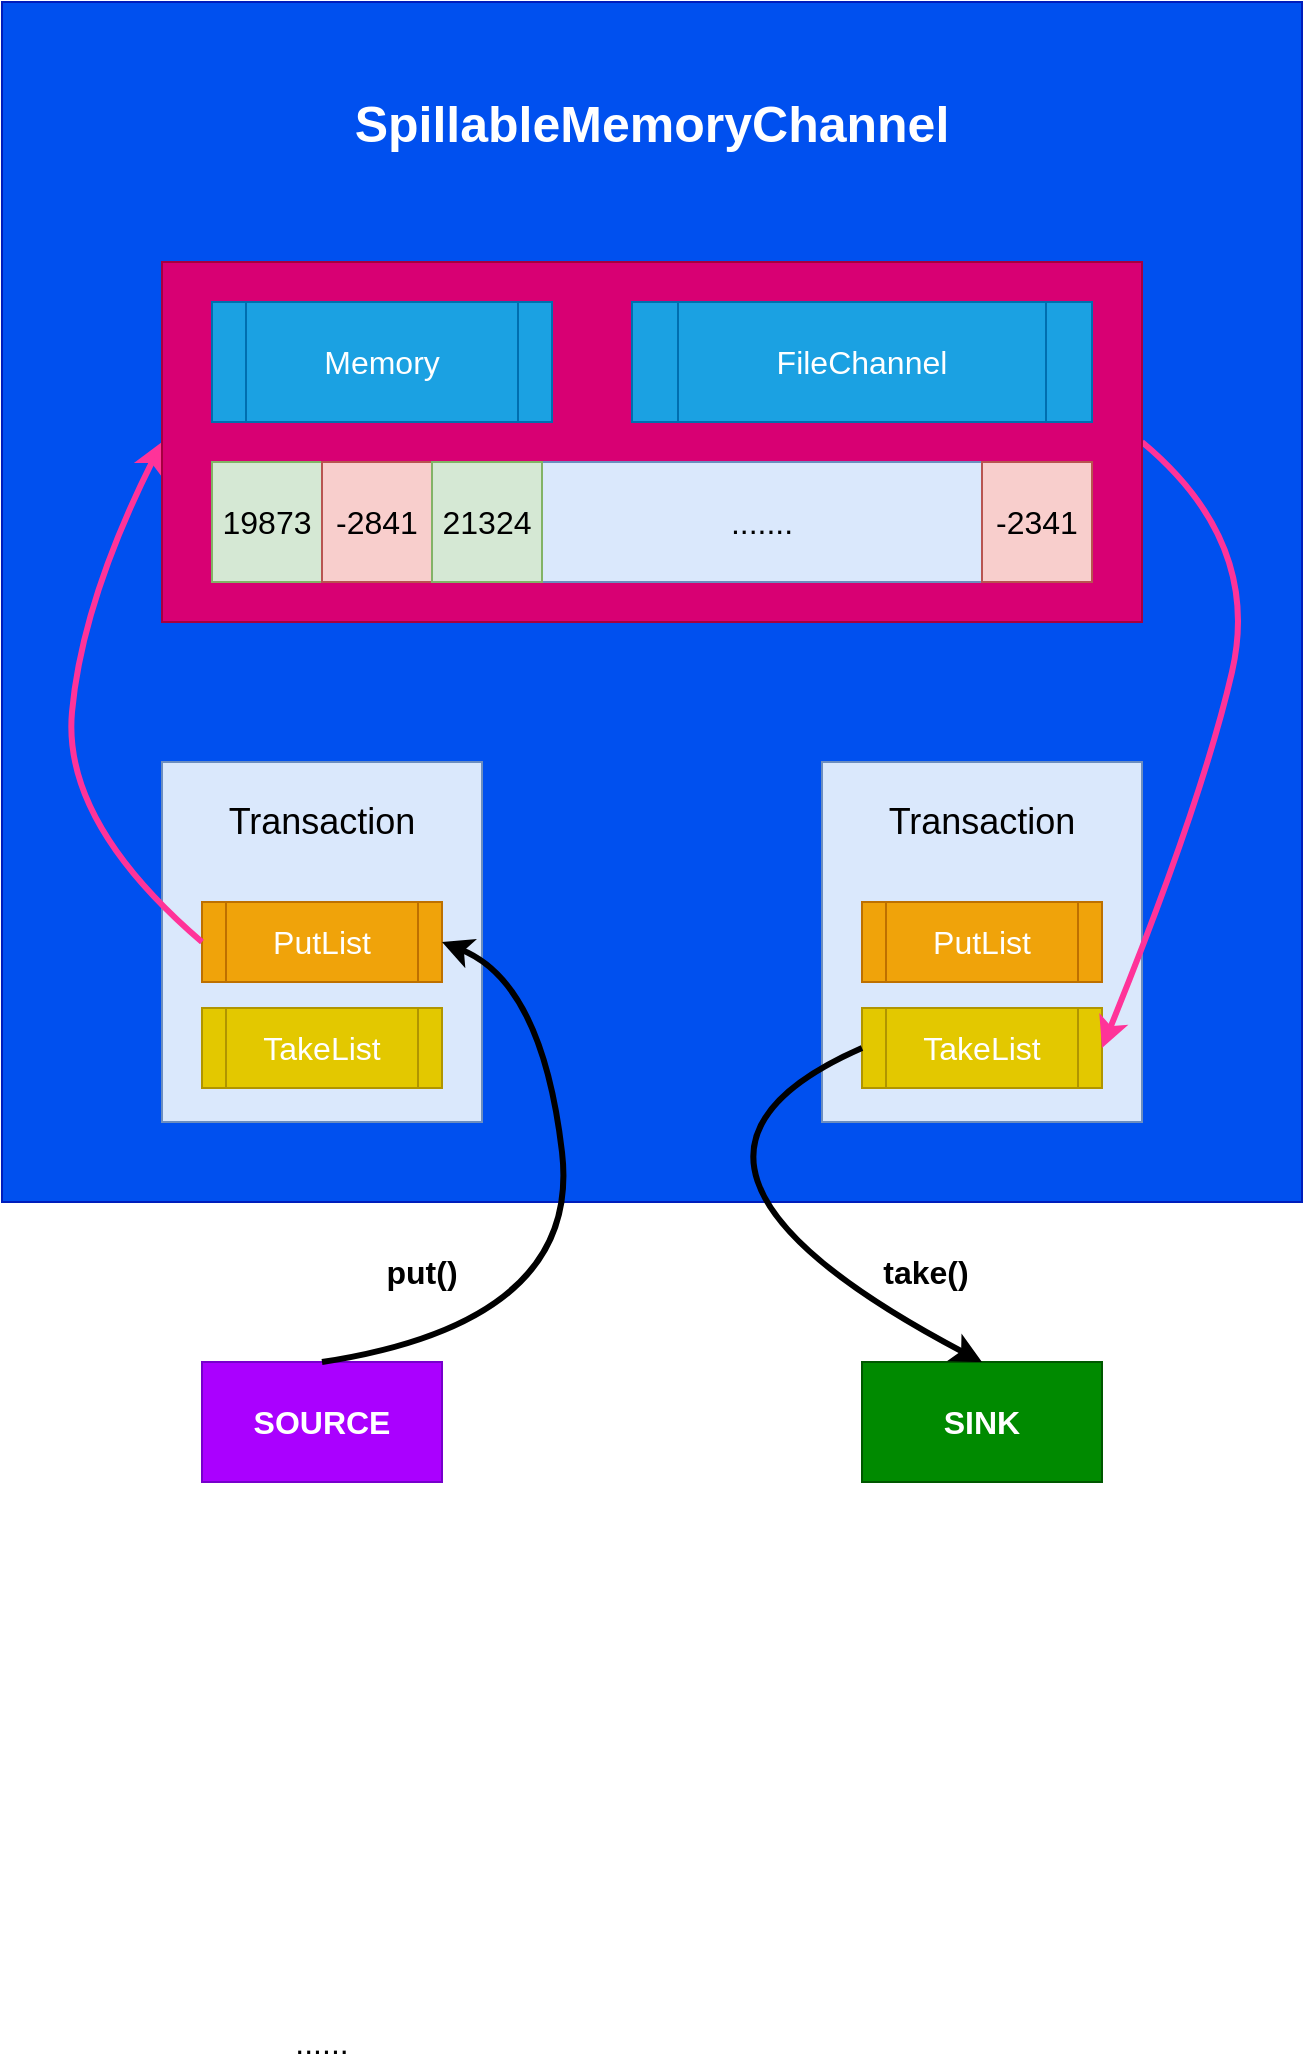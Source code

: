 <mxfile version="13.10.0" type="embed">
    <diagram id="SmnXCoUYUftJCzfocMmv" name="Page-1">
        <mxGraphModel dx="1762" dy="1220" grid="1" gridSize="10" guides="1" tooltips="1" connect="1" arrows="1" fold="1" page="1" pageScale="1" pageWidth="850" pageHeight="1100" math="0" shadow="0">
            <root>
                <mxCell id="0"/>
                <mxCell id="1" parent="0"/>
                <mxCell id="2" value="SOURCE" style="rounded=0;whiteSpace=wrap;html=1;fontSize=16;fontStyle=1;fillColor=#aa00ff;strokeColor=#7700CC;fontColor=#ffffff;" vertex="1" parent="1">
                    <mxGeometry x="180" y="850" width="120" height="60" as="geometry"/>
                </mxCell>
                <mxCell id="3" value="" style="rounded=0;whiteSpace=wrap;html=1;fillColor=#0050ef;strokeColor=#001DBC;fontColor=#ffffff;" vertex="1" parent="1">
                    <mxGeometry x="80" y="170" width="650" height="600" as="geometry"/>
                </mxCell>
                <mxCell id="4" value="SINK" style="rounded=0;whiteSpace=wrap;html=1;fontSize=16;fontStyle=1;fillColor=#008a00;strokeColor=#005700;fontColor=#ffffff;" vertex="1" parent="1">
                    <mxGeometry x="510" y="850" width="120" height="60" as="geometry"/>
                </mxCell>
                <mxCell id="6" value="" style="group" vertex="1" connectable="0" parent="1">
                    <mxGeometry x="160" y="550" width="160" height="180" as="geometry"/>
                </mxCell>
                <mxCell id="7" value="" style="rounded=0;whiteSpace=wrap;html=1;fontSize=16;fillColor=#dae8fc;strokeColor=#6c8ebf;" vertex="1" parent="6">
                    <mxGeometry width="160" height="180" as="geometry"/>
                </mxCell>
                <mxCell id="8" value="PutList" style="shape=process;whiteSpace=wrap;html=1;backgroundOutline=1;fontSize=16;fillColor=#f0a30a;strokeColor=#BD7000;fontColor=#ffffff;" vertex="1" parent="6">
                    <mxGeometry x="20" y="70" width="120" height="40" as="geometry"/>
                </mxCell>
                <mxCell id="9" value="TakeList" style="shape=process;whiteSpace=wrap;html=1;backgroundOutline=1;fontSize=16;fillColor=#e3c800;strokeColor=#B09500;fontColor=#ffffff;" vertex="1" parent="6">
                    <mxGeometry x="20" y="123" width="120" height="40" as="geometry"/>
                </mxCell>
                <mxCell id="10" value="Transaction" style="text;html=1;strokeColor=none;fillColor=none;align=center;verticalAlign=middle;whiteSpace=wrap;rounded=0;fontSize=18;" vertex="1" parent="6">
                    <mxGeometry x="30" y="15" width="100" height="30" as="geometry"/>
                </mxCell>
                <mxCell id="11" value="" style="group" vertex="1" connectable="0" parent="1">
                    <mxGeometry x="490" y="550" width="160" height="180" as="geometry"/>
                </mxCell>
                <mxCell id="12" value="" style="rounded=0;whiteSpace=wrap;html=1;fontSize=16;fillColor=#dae8fc;strokeColor=#6c8ebf;" vertex="1" parent="11">
                    <mxGeometry width="160" height="180" as="geometry"/>
                </mxCell>
                <mxCell id="13" value="PutList" style="shape=process;whiteSpace=wrap;html=1;backgroundOutline=1;fontSize=16;fillColor=#f0a30a;strokeColor=#BD7000;fontColor=#ffffff;" vertex="1" parent="11">
                    <mxGeometry x="20" y="70" width="120" height="40" as="geometry"/>
                </mxCell>
                <mxCell id="14" value="TakeList" style="shape=process;whiteSpace=wrap;html=1;backgroundOutline=1;fontSize=16;fillColor=#e3c800;strokeColor=#B09500;fontColor=#ffffff;" vertex="1" parent="11">
                    <mxGeometry x="20" y="123" width="120" height="40" as="geometry"/>
                </mxCell>
                <mxCell id="15" value="Transaction" style="text;html=1;strokeColor=none;fillColor=none;align=center;verticalAlign=middle;whiteSpace=wrap;rounded=0;fontSize=18;" vertex="1" parent="11">
                    <mxGeometry x="30" y="15" width="100" height="30" as="geometry"/>
                </mxCell>
                <mxCell id="16" value="SpillableMemoryChannel" style="text;html=1;strokeColor=none;fillColor=none;align=center;verticalAlign=middle;whiteSpace=wrap;rounded=0;fontSize=25;fontColor=#FFFFFF;fontStyle=1" vertex="1" parent="1">
                    <mxGeometry x="255" y="210" width="300" height="40" as="geometry"/>
                </mxCell>
                <mxCell id="17" value="" style="curved=1;endArrow=classic;html=1;fontSize=25;fontColor=#FFFFFF;exitX=0.5;exitY=0;exitDx=0;exitDy=0;entryX=1;entryY=0.5;entryDx=0;entryDy=0;strokeWidth=3;" edge="1" parent="1" source="2" target="8">
                    <mxGeometry width="50" height="50" relative="1" as="geometry">
                        <mxPoint x="-300" y="750" as="sourcePoint"/>
                        <mxPoint x="-430" y="770" as="targetPoint"/>
                        <Array as="points">
                            <mxPoint x="370" y="830"/>
                            <mxPoint x="350" y="660"/>
                        </Array>
                    </mxGeometry>
                </mxCell>
                <mxCell id="18" value="put()" style="text;html=1;strokeColor=none;fillColor=none;align=center;verticalAlign=middle;whiteSpace=wrap;rounded=0;fontSize=16;fontColor=#000000;fontStyle=1" vertex="1" parent="1">
                    <mxGeometry x="250" y="790" width="80" height="30" as="geometry"/>
                </mxCell>
                <mxCell id="19" value="" style="curved=1;endArrow=classic;html=1;fontSize=16;fontColor=#000000;entryX=0.5;entryY=0;entryDx=0;entryDy=0;exitX=0;exitY=0.5;exitDx=0;exitDy=0;strokeWidth=3;" edge="1" parent="1" source="14" target="4">
                    <mxGeometry width="50" height="50" relative="1" as="geometry">
                        <mxPoint x="1083" y="580" as="sourcePoint"/>
                        <mxPoint x="73" y="520" as="targetPoint"/>
                        <Array as="points">
                            <mxPoint x="380" y="750"/>
                        </Array>
                    </mxGeometry>
                </mxCell>
                <mxCell id="20" value="" style="curved=1;endArrow=classic;html=1;fontSize=16;fontColor=#000000;exitX=0;exitY=0.5;exitDx=0;exitDy=0;entryX=0;entryY=0.5;entryDx=0;entryDy=0;strokeWidth=3;strokeColor=#FF3399;" edge="1" parent="1" source="8" target="23">
                    <mxGeometry width="50" height="50" relative="1" as="geometry">
                        <mxPoint x="-160" y="640" as="sourcePoint"/>
                        <mxPoint x="20" y="340" as="targetPoint"/>
                        <Array as="points">
                            <mxPoint x="110" y="580"/>
                            <mxPoint x="120" y="470"/>
                        </Array>
                    </mxGeometry>
                </mxCell>
                <mxCell id="21" value="" style="curved=1;endArrow=classic;html=1;fontSize=16;fontColor=#000000;entryX=1;entryY=0.5;entryDx=0;entryDy=0;exitX=1;exitY=0.5;exitDx=0;exitDy=0;strokeWidth=3;strokeColor=#FF3399;" edge="1" parent="1" source="23" target="14">
                    <mxGeometry width="50" height="50" relative="1" as="geometry">
                        <mxPoint x="810" y="380" as="sourcePoint"/>
                        <mxPoint x="-110" y="590" as="targetPoint"/>
                        <Array as="points">
                            <mxPoint x="710" y="440"/>
                            <mxPoint x="680" y="570"/>
                        </Array>
                    </mxGeometry>
                </mxCell>
                <mxCell id="22" value="take()" style="text;html=1;strokeColor=none;fillColor=none;align=center;verticalAlign=middle;whiteSpace=wrap;rounded=0;fontSize=16;fontColor=#000000;fontStyle=1" vertex="1" parent="1">
                    <mxGeometry x="502" y="790" width="80" height="30" as="geometry"/>
                </mxCell>
                <mxCell id="32" value="......" style="text;html=1;strokeColor=none;fillColor=none;align=center;verticalAlign=middle;whiteSpace=wrap;rounded=0;fontSize=16;" vertex="1" parent="1">
                    <mxGeometry x="220" y="1180" width="40" height="20" as="geometry"/>
                </mxCell>
                <mxCell id="34" value="" style="group" vertex="1" connectable="0" parent="1">
                    <mxGeometry x="160" y="300" width="490" height="180" as="geometry"/>
                </mxCell>
                <mxCell id="23" value="" style="rounded=0;whiteSpace=wrap;html=1;fillColor=#d80073;strokeColor=#A50040;fontColor=#ffffff;" vertex="1" parent="34">
                    <mxGeometry width="490" height="180" as="geometry"/>
                </mxCell>
                <mxCell id="24" value="Memory" style="shape=process;whiteSpace=wrap;html=1;backgroundOutline=1;fontSize=16;fillColor=#1ba1e2;strokeColor=#006EAF;fontColor=#ffffff;" vertex="1" parent="34">
                    <mxGeometry x="25" y="20" width="170" height="60" as="geometry"/>
                </mxCell>
                <mxCell id="25" value="FileChannel" style="shape=process;whiteSpace=wrap;html=1;backgroundOutline=1;fontSize=16;fillColor=#1ba1e2;strokeColor=#006EAF;fontColor=#ffffff;" vertex="1" parent="34">
                    <mxGeometry x="235" y="20" width="230" height="60" as="geometry"/>
                </mxCell>
                <mxCell id="33" value="" style="group;fillColor=#dae8fc;strokeColor=#6c8ebf;" vertex="1" connectable="0" parent="34">
                    <mxGeometry x="25" y="100" width="440" height="60" as="geometry"/>
                </mxCell>
                <mxCell id="26" value="" style="rounded=0;whiteSpace=wrap;html=1;fillColor=#dae8fc;strokeColor=#6c8ebf;" vertex="1" parent="33">
                    <mxGeometry width="440" height="60" as="geometry"/>
                </mxCell>
                <mxCell id="27" value="19873" style="rounded=0;whiteSpace=wrap;html=1;fontSize=16;fillColor=#d5e8d4;strokeColor=#82b366;" vertex="1" parent="33">
                    <mxGeometry width="55" height="60" as="geometry"/>
                </mxCell>
                <mxCell id="28" value="-2841" style="rounded=0;whiteSpace=wrap;html=1;fontSize=16;fillColor=#f8cecc;strokeColor=#b85450;" vertex="1" parent="33">
                    <mxGeometry x="55" width="55" height="60" as="geometry"/>
                </mxCell>
                <mxCell id="29" value="21324" style="rounded=0;whiteSpace=wrap;html=1;fontSize=16;fillColor=#d5e8d4;strokeColor=#82b366;" vertex="1" parent="33">
                    <mxGeometry x="110" width="55" height="60" as="geometry"/>
                </mxCell>
                <mxCell id="31" value="-2341" style="rounded=0;whiteSpace=wrap;html=1;fontSize=16;fillColor=#f8cecc;strokeColor=#b85450;" vertex="1" parent="33">
                    <mxGeometry x="385" width="55" height="60" as="geometry"/>
                </mxCell>
                <mxCell id="36" value="......." style="text;html=1;strokeColor=none;fillColor=none;align=center;verticalAlign=middle;whiteSpace=wrap;rounded=0;fontSize=16;" vertex="1" parent="33">
                    <mxGeometry x="255" y="20" width="40" height="20" as="geometry"/>
                </mxCell>
            </root>
        </mxGraphModel>
    </diagram>
</mxfile>